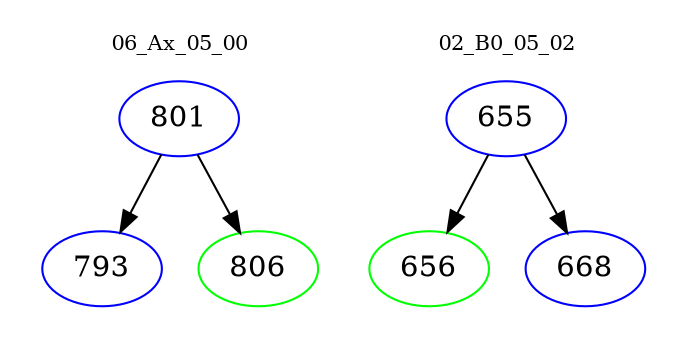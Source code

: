 digraph{
subgraph cluster_0 {
color = white
label = "06_Ax_05_00";
fontsize=10;
T0_801 [label="801", color="blue"]
T0_801 -> T0_793 [color="black"]
T0_793 [label="793", color="blue"]
T0_801 -> T0_806 [color="black"]
T0_806 [label="806", color="green"]
}
subgraph cluster_1 {
color = white
label = "02_B0_05_02";
fontsize=10;
T1_655 [label="655", color="blue"]
T1_655 -> T1_656 [color="black"]
T1_656 [label="656", color="green"]
T1_655 -> T1_668 [color="black"]
T1_668 [label="668", color="blue"]
}
}
